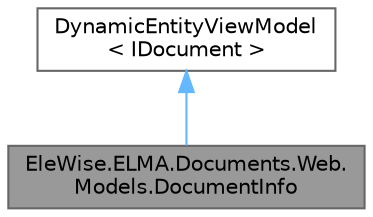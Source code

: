 digraph "EleWise.ELMA.Documents.Web.Models.DocumentInfo"
{
 // LATEX_PDF_SIZE
  bgcolor="transparent";
  edge [fontname=Helvetica,fontsize=10,labelfontname=Helvetica,labelfontsize=10];
  node [fontname=Helvetica,fontsize=10,shape=box,height=0.2,width=0.4];
  Node1 [id="Node000001",label="EleWise.ELMA.Documents.Web.\lModels.DocumentInfo",height=0.2,width=0.4,color="gray40", fillcolor="grey60", style="filled", fontcolor="black",tooltip="Модель отображения документа"];
  Node2 -> Node1 [id="edge1_Node000001_Node000002",dir="back",color="steelblue1",style="solid",tooltip=" "];
  Node2 [id="Node000002",label="DynamicEntityViewModel\l\< IDocument \>",height=0.2,width=0.4,color="gray40", fillcolor="white", style="filled",tooltip=" "];
}
